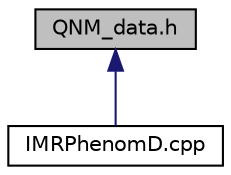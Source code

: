 digraph "QNM_data.h"
{
  edge [fontname="Helvetica",fontsize="10",labelfontname="Helvetica",labelfontsize="10"];
  node [fontname="Helvetica",fontsize="10",shape=record];
  Node1 [label="QNM_data.h",height=0.2,width=0.4,color="black", fillcolor="grey75", style="filled", fontcolor="black"];
  Node1 -> Node2 [dir="back",color="midnightblue",fontsize="10",style="solid",fontname="Helvetica"];
  Node2 [label="IMRPhenomD.cpp",height=0.2,width=0.4,color="black", fillcolor="white", style="filled",URL="$d8/da5/IMRPhenomD_8cpp.html"];
}
